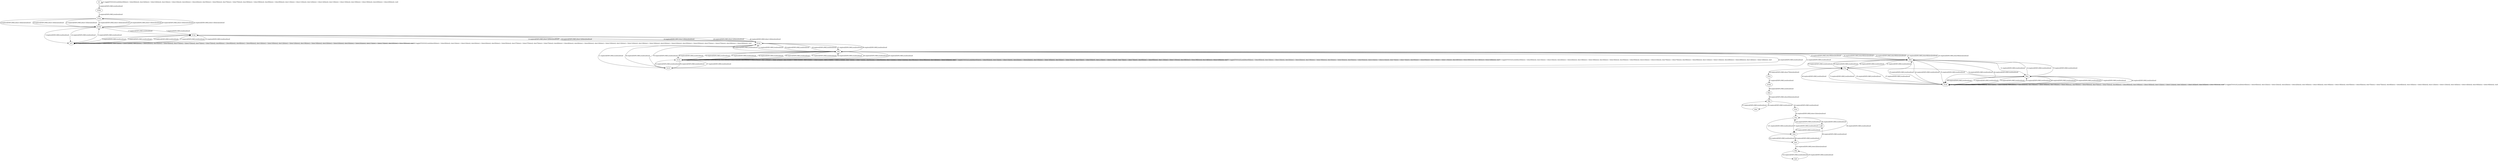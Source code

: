 # Total number of goals covered by this test: 1
# b26 --> d2p

digraph g {
"b3" -> "b3" [label = "1-toggle[TOGGLE];/null/door0[false]:=!(door0[false]); door32[false]:=!(door32[false]); door1[false]:=!(door1[false]); door2[false]:=!(door2[false]); door5[false]:=!(door5[false]); door7[false]:=!(door7[false]); door39[false]:=!(door39[false]); door9[false]:=!(door9[false]); door11[false]:=!(door11[false]); door12[false]:=!(door12[false]); door13[false]:=!(door13[false]); door19[false]:=!(door19[false]); door20[false]:=!(door20[false]); /null"];
"b3" -> "d39m" [label = "2-explore[EXPLORE];/null/null/null"];
"d39m" -> "d13p" [label = "3-explore[EXPLORE];/null/null/null"];
"d13p" -> "d13m" [label = "4-explore[EXPLORE];/door13[false]/null/null"];
"d13m" -> "b15" [label = "5-explore[EXPLORE];/null/null/null"];
"b15" -> "d13m" [label = "6-explore[EXPLORE];/null/null/null"];
"d13m" -> "d12p" [label = "7-explore[EXPLORE];/null/null/null"];
"d12p" -> "b15" [label = "8-explore[EXPLORE];/null/null/null"];
"b15" -> "d12p" [label = "9-explore[EXPLORE];/null/null/null"];
"d12p" -> "d12m" [label = "10-explore[EXPLORE];/door12[false]/null/null"];
"d12m" -> "b123" [label = "11-explore[EXPLORE];/null/null/null"];
"b123" -> "d9p" [label = "12-explore[EXPLORE];/null/null/null"];
"d9p" -> "d12m" [label = "13-explore[EXPLORE];/null/null/null"];
"d12m" -> "d12p" [label = "14-explore[EXPLORE];/door12[false]/null/null"];
"d12p" -> "b15" [label = "15-explore[EXPLORE];/null/null/null"];
"b15" -> "d12p" [label = "16-explore[EXPLORE];/null/null/null"];
"d12p" -> "d13m" [label = "17-explore[EXPLORE];/null/null/null"];
"d13m" -> "d13p" [label = "18-explore[EXPLORE];/door13[false]/null/null"];
"d13p" -> "d13m" [label = "19-explore[EXPLORE];/door13[false]/null/null"];
"d13m" -> "d13p" [label = "20-explore[EXPLORE];/door13[false]/null/null"];
"d13p" -> "d13m" [label = "21-explore[EXPLORE];/door13[false]/null/null"];
"d13m" -> "d13p" [label = "22-explore[EXPLORE];/door13[false]/null/null"];
"d13p" -> "d13m" [label = "23-explore[EXPLORE];/door13[false]/null/null"];
"d13m" -> "b15" [label = "24-explore[EXPLORE];/null/null/null"];
"b15" -> "b15" [label = "25-toggle[TOGGLE];/null/door0[false]:=!(door0[false]); door1[false]:=!(door1[false]); door2[false]:=!(door2[false]); door5[false]:=!(door5[false]); door37[false]:=!(door37[false]); door7[false]:=!(door7[false]); door8[false]:=!(door8[false]); door9[false]:=!(door9[false]); door10[false]:=!(door10[false]); door12[false]:=!(door12[false]); door19[false]:=!(door19[false]); door23[false]:=!(door23[false]); door25[false]:=!(door25[false]); door27[false]:=!(door27[false]); door29[false]:=!(door29[false]); /null"];
"b15" -> "b15" [label = "26-toggle[TOGGLE];/null/door0[false]:=!(door0[false]); door1[false]:=!(door1[false]); door2[false]:=!(door2[false]); door5[false]:=!(door5[false]); door37[false]:=!(door37[false]); door7[false]:=!(door7[false]); door8[false]:=!(door8[false]); door9[false]:=!(door9[false]); door10[false]:=!(door10[false]); door12[false]:=!(door12[false]); door19[false]:=!(door19[false]); door23[false]:=!(door23[false]); door25[false]:=!(door25[false]); door27[false]:=!(door27[false]); door29[false]:=!(door29[false]); /null"];
"b15" -> "d12p" [label = "27-explore[EXPLORE];/null/null/null"];
"d12p" -> "d12m" [label = "28-explore[EXPLORE];/door12[false]/null/null"];
"d12m" -> "d9p" [label = "29-explore[EXPLORE];/null/null/null"];
"d9p" -> "d9m" [label = "30-explore[EXPLORE];/door9[false]/null/null"];
"d9m" -> "d8m" [label = "31-explore[EXPLORE];/null/null/null"];
"d8m" -> "d9m" [label = "32-explore[EXPLORE];/null/null/null"];
"d9m" -> "d9p" [label = "33-explore[EXPLORE];/door9[false]/null/null"];
"d9p" -> "d9m" [label = "34-explore[EXPLORE];/door9[false]/null/null"];
"d9m" -> "d9p" [label = "35-explore[EXPLORE];/door9[false]/null/null"];
"d9p" -> "b124" [label = "36-explore[EXPLORE];/null/null/null"];
"b124" -> "b123" [label = "37-explore[EXPLORE];/null/null/null"];
"b123" -> "d12m" [label = "38-explore[EXPLORE];/null/null/null"];
"d12m" -> "d12p" [label = "39-explore[EXPLORE];/door12[false]/null/null"];
"d12p" -> "d12m" [label = "40-explore[EXPLORE];/door12[false]/null/null"];
"d12m" -> "d9p" [label = "41-explore[EXPLORE];/null/null/null"];
"d9p" -> "b123" [label = "42-explore[EXPLORE];/null/null/null"];
"b123" -> "b124" [label = "43-explore[EXPLORE];/null/null/null"];
"b124" -> "d9p" [label = "44-explore[EXPLORE];/null/null/null"];
"d9p" -> "b124" [label = "45-explore[EXPLORE];/null/null/null"];
"b124" -> "b124" [label = "46-toggle[TOGGLE];/null/door0[false]:=!(door0[false]); door1[false]:=!(door1[false]); door2[false]:=!(door2[false]); door18[false]:=!(door18[false]); door3[false]:=!(door3[false]); door5[false]:=!(door5[false]); door21[false]:=!(door21[false]); door7[false]:=!(door7[false]); door9[false]:=!(door9[false]); door11[false]:=!(door11[false]); door28[false]:=!(door28[false]); door14[false]:=!(door14[false]); /null"];
"b124" -> "b124" [label = "47-toggle[TOGGLE];/null/door0[false]:=!(door0[false]); door1[false]:=!(door1[false]); door2[false]:=!(door2[false]); door18[false]:=!(door18[false]); door3[false]:=!(door3[false]); door5[false]:=!(door5[false]); door21[false]:=!(door21[false]); door7[false]:=!(door7[false]); door9[false]:=!(door9[false]); door11[false]:=!(door11[false]); door28[false]:=!(door28[false]); door14[false]:=!(door14[false]); /null"];
"b124" -> "d9p" [label = "48-explore[EXPLORE];/null/null/null"];
"d9p" -> "b124" [label = "49-explore[EXPLORE];/null/null/null"];
"b124" -> "b124" [label = "50-toggle[TOGGLE];/null/door0[false]:=!(door0[false]); door1[false]:=!(door1[false]); door2[false]:=!(door2[false]); door18[false]:=!(door18[false]); door3[false]:=!(door3[false]); door5[false]:=!(door5[false]); door21[false]:=!(door21[false]); door7[false]:=!(door7[false]); door9[false]:=!(door9[false]); door11[false]:=!(door11[false]); door28[false]:=!(door28[false]); door14[false]:=!(door14[false]); /null"];
"b124" -> "d9p" [label = "51-explore[EXPLORE];/null/null/null"];
"d9p" -> "b124" [label = "52-explore[EXPLORE];/null/null/null"];
"b124" -> "b124" [label = "53-toggle[TOGGLE];/null/door0[false]:=!(door0[false]); door1[false]:=!(door1[false]); door2[false]:=!(door2[false]); door18[false]:=!(door18[false]); door3[false]:=!(door3[false]); door5[false]:=!(door5[false]); door21[false]:=!(door21[false]); door7[false]:=!(door7[false]); door9[false]:=!(door9[false]); door11[false]:=!(door11[false]); door28[false]:=!(door28[false]); door14[false]:=!(door14[false]); /null"];
"b124" -> "b123" [label = "54-explore[EXPLORE];/null/null/null"];
"b123" -> "d12m" [label = "55-explore[EXPLORE];/null/null/null"];
"d12m" -> "d9p" [label = "56-explore[EXPLORE];/null/null/null"];
"d9p" -> "b124" [label = "57-explore[EXPLORE];/null/null/null"];
"b124" -> "d9p" [label = "58-explore[EXPLORE];/null/null/null"];
"d9p" -> "d12m" [label = "59-explore[EXPLORE];/null/null/null"];
"d12m" -> "d9p" [label = "60-explore[EXPLORE];/null/null/null"];
"d9p" -> "d9m" [label = "61-explore[EXPLORE];/door9[false]/null/null"];
"d9m" -> "b126" [label = "62-explore[EXPLORE];/null/null/null"];
"b126" -> "d8m" [label = "63-explore[EXPLORE];/null/null/null"];
"d8m" -> "b126" [label = "64-explore[EXPLORE];/null/null/null"];
"b126" -> "b126" [label = "65-toggle[TOGGLE];/null/door0[false]:=!(door0[false]); door1[false]:=!(door1[false]); door2[false]:=!(door2[false]); door18[false]:=!(door18[false]); door19[false]:=!(door19[false]); door5[false]:=!(door5[false]); door7[false]:=!(door7[false]); door8[false]:=!(door8[false]); door10[false]:=!(door10[false]); door11[false]:=!(door11[false]); door14[false]:=!(door14[false]); door30[false]:=!(door30[false]); /null"];
"b126" -> "d7p" [label = "66-explore[EXPLORE];/null/null/null"];
"d7p" -> "b126" [label = "67-explore[EXPLORE];/null/null/null"];
"b126" -> "d8m" [label = "68-explore[EXPLORE];/null/null/null"];
"d8m" -> "b126" [label = "69-explore[EXPLORE];/null/null/null"];
"b126" -> "d8m" [label = "70-explore[EXPLORE];/null/null/null"];
"d8m" -> "b126" [label = "71-explore[EXPLORE];/null/null/null"];
"b126" -> "b126" [label = "72-toggle[TOGGLE];/null/door0[false]:=!(door0[false]); door1[false]:=!(door1[false]); door2[false]:=!(door2[false]); door18[false]:=!(door18[false]); door19[false]:=!(door19[false]); door5[false]:=!(door5[false]); door7[false]:=!(door7[false]); door8[false]:=!(door8[false]); door10[false]:=!(door10[false]); door11[false]:=!(door11[false]); door14[false]:=!(door14[false]); door30[false]:=!(door30[false]); /null"];
"b126" -> "d7p" [label = "73-explore[EXPLORE];/null/null/null"];
"d7p" -> "d8m" [label = "74-explore[EXPLORE];/null/null/null"];
"d8m" -> "d9m" [label = "75-explore[EXPLORE];/null/null/null"];
"d9m" -> "b126" [label = "76-explore[EXPLORE];/null/null/null"];
"b126" -> "d8m" [label = "77-explore[EXPLORE];/null/null/null"];
"d8m" -> "b126" [label = "78-explore[EXPLORE];/null/null/null"];
"b126" -> "d9m" [label = "79-explore[EXPLORE];/null/null/null"];
"d9m" -> "d7p" [label = "80-explore[EXPLORE];/null/null/null"];
"d7p" -> "d9m" [label = "81-explore[EXPLORE];/null/null/null"];
"d9m" -> "d7p" [label = "82-explore[EXPLORE];/null/null/null"];
"d7p" -> "d9m" [label = "83-explore[EXPLORE];/null/null/null"];
"d9m" -> "b126" [label = "84-explore[EXPLORE];/null/null/null"];
"b126" -> "d7p" [label = "85-explore[EXPLORE];/null/null/null"];
"d7p" -> "d7m" [label = "86-explore[EXPLORE];/door7[false]/null/null"];
"d7m" -> "d16m" [label = "87-explore[EXPLORE];/null/null/null"];
"d16m" -> "d0m" [label = "88-explore[EXPLORE];/null/null/null"];
"d0m" -> "d0p" [label = "89-explore[EXPLORE];/door0[false]/null/null"];
"d0p" -> "d4m" [label = "90-explore[EXPLORE];/null/null/null"];
"d4m" -> "d0p" [label = "91-explore[EXPLORE];/null/null/null"];
"d0p" -> "d1m" [label = "92-explore[EXPLORE];/null/null/null"];
"d1m" -> "d1p" [label = "93-explore[EXPLORE];/door1[false]/null/null"];
"d1p" -> "gf8" [label = "94-explore[EXPLORE];/null/null/null"];
"gf8" -> "d3m" [label = "95-explore[EXPLORE];/null/null/null"];
"d3m" -> "d1p" [label = "96-explore[EXPLORE];/null/null/null"];
"d1p" -> "d3m" [label = "97-explore[EXPLORE];/null/null/null"];
"d3m" -> "d2m" [label = "98-explore[EXPLORE];/null/null/null"];
"d2m" -> "gf8" [label = "99-explore[EXPLORE];/null/null/null"];
"gf8" -> "d1p" [label = "100-explore[EXPLORE];/null/null/null"];
"d1p" -> "d3m" [label = "101-explore[EXPLORE];/null/null/null"];
"d3m" -> "d2m" [label = "102-explore[EXPLORE];/null/null/null"];
"d2m" -> "d2p" [label = "103-explore[EXPLORE];/door2[false]/null/null"];
"d2p" -> "b26" [label = "104-explore[EXPLORE];/null/null/null"];
"b26" -> "d2p" [label = "105-explore[EXPLORE];/null/null/null"];
}
